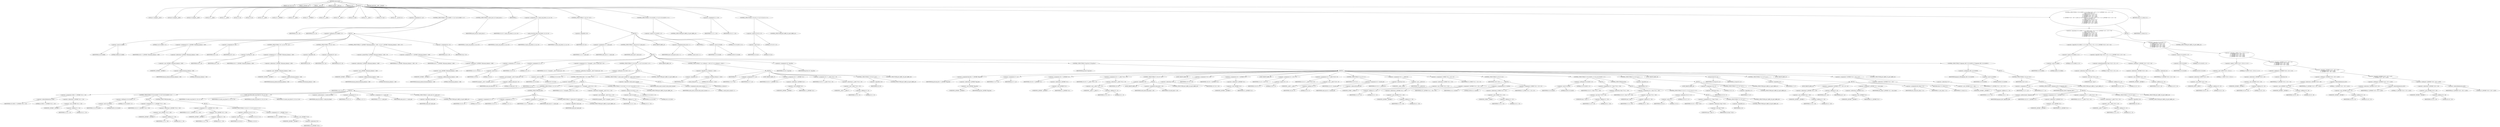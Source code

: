 digraph cache_insert {  
"1000118" [label = "(METHOD,cache_insert)" ]
"1000119" [label = "(PARAM,const char *a1)" ]
"1000120" [label = "(PARAM,_DWORD *a2)" ]
"1000121" [label = "(PARAM,__int64 a3)" ]
"1000122" [label = "(PARAM,unsigned __int64 a4)" ]
"1000123" [label = "(PARAM,int a5)" ]
"1000124" [label = "(BLOCK,,)" ]
"1000125" [label = "(LOCAL,v5: unsigned __int16)" ]
"1000126" [label = "(LOCAL,v8: unsigned __int64)" ]
"1000127" [label = "(LOCAL,v9: unsigned __int64)" ]
"1000128" [label = "(LOCAL,v10: __int64)" ]
"1000129" [label = "(LOCAL,v11: __int64)" ]
"1000130" [label = "(LOCAL,v12: int)" ]
"1000131" [label = "(LOCAL,v13: int)" ]
"1000132" [label = "(LOCAL,v14: __int64)" ]
"1000133" [label = "(LOCAL,v15: _QWORD *)" ]
"1000134" [label = "(LOCAL,v16: __int64)" ]
"1000135" [label = "(LOCAL,v17: _OWORD *)" ]
"1000136" [label = "(LOCAL,v18: __int64)" ]
"1000137" [label = "(LOCAL,v19: __int64 *)" ]
"1000138" [label = "(LOCAL,v21: bool)" ]
"1000139" [label = "(LOCAL,v22: __int64 *)" ]
"1000140" [label = "(LOCAL,v23: char *)" ]
"1000141" [label = "(LOCAL,v25: __int128 [ 4 ])" ]
"1000142" [label = "(<operator>.assignment,v5 = a5)" ]
"1000143" [label = "(IDENTIFIER,v5,v5 = a5)" ]
"1000144" [label = "(IDENTIFIER,a5,v5 = a5)" ]
"1000145" [label = "(CONTROL_STRUCTURE,if ( (a5 & 0x980) != 0 ),if ( (a5 & 0x980) != 0 ))" ]
"1000146" [label = "(<operator>.notEquals,(a5 & 0x980) != 0)" ]
"1000147" [label = "(<operator>.and,a5 & 0x980)" ]
"1000148" [label = "(IDENTIFIER,a5,a5 & 0x980)" ]
"1000149" [label = "(LITERAL,0x980,a5 & 0x980)" ]
"1000150" [label = "(LITERAL,0,(a5 & 0x980) != 0)" ]
"1000151" [label = "(BLOCK,,)" ]
"1000152" [label = "(<operator>.assignment,v8 = *(_QWORD *)(dnsmasq_daemon + 456))" ]
"1000153" [label = "(IDENTIFIER,v8,v8 = *(_QWORD *)(dnsmasq_daemon + 456))" ]
"1000154" [label = "(<operator>.indirection,*(_QWORD *)(dnsmasq_daemon + 456))" ]
"1000155" [label = "(<operator>.cast,(_QWORD *)(dnsmasq_daemon + 456))" ]
"1000156" [label = "(UNKNOWN,_QWORD *,_QWORD *)" ]
"1000157" [label = "(<operator>.addition,dnsmasq_daemon + 456)" ]
"1000158" [label = "(IDENTIFIER,dnsmasq_daemon,dnsmasq_daemon + 456)" ]
"1000159" [label = "(LITERAL,456,dnsmasq_daemon + 456)" ]
"1000160" [label = "(<operator>.assignment,v9 = a4)" ]
"1000161" [label = "(IDENTIFIER,v9,v9 = a4)" ]
"1000162" [label = "(IDENTIFIER,a4,v9 = a4)" ]
"1000163" [label = "(CONTROL_STRUCTURE,if ( v8 < a4 ),if ( v8 < a4 ))" ]
"1000164" [label = "(<operator>.lessThan,v8 < a4)" ]
"1000165" [label = "(IDENTIFIER,v8,v8 < a4)" ]
"1000166" [label = "(IDENTIFIER,a4,v8 < a4)" ]
"1000167" [label = "(<operator>.assignment,v9 = *(_QWORD *)(dnsmasq_daemon + 456))" ]
"1000168" [label = "(IDENTIFIER,v9,v9 = *(_QWORD *)(dnsmasq_daemon + 456))" ]
"1000169" [label = "(<operator>.indirection,*(_QWORD *)(dnsmasq_daemon + 456))" ]
"1000170" [label = "(<operator>.cast,(_QWORD *)(dnsmasq_daemon + 456))" ]
"1000171" [label = "(UNKNOWN,_QWORD *,_QWORD *)" ]
"1000172" [label = "(<operator>.addition,dnsmasq_daemon + 456)" ]
"1000173" [label = "(IDENTIFIER,dnsmasq_daemon,dnsmasq_daemon + 456)" ]
"1000174" [label = "(LITERAL,456,dnsmasq_daemon + 456)" ]
"1000175" [label = "(CONTROL_STRUCTURE,if ( !v8 ),if ( !v8 ))" ]
"1000176" [label = "(<operator>.logicalNot,!v8)" ]
"1000177" [label = "(IDENTIFIER,v8,!v8)" ]
"1000178" [label = "(<operator>.assignment,v9 = a4)" ]
"1000179" [label = "(IDENTIFIER,v9,v9 = a4)" ]
"1000180" [label = "(IDENTIFIER,a4,v9 = a4)" ]
"1000181" [label = "(CONTROL_STRUCTURE,if ( *(_QWORD *)(dnsmasq_daemon + 448) > v9 ),if ( *(_QWORD *)(dnsmasq_daemon + 448) > v9 ))" ]
"1000182" [label = "(<operator>.greaterThan,*(_QWORD *)(dnsmasq_daemon + 448) > v9)" ]
"1000183" [label = "(<operator>.indirection,*(_QWORD *)(dnsmasq_daemon + 448))" ]
"1000184" [label = "(<operator>.cast,(_QWORD *)(dnsmasq_daemon + 448))" ]
"1000185" [label = "(UNKNOWN,_QWORD *,_QWORD *)" ]
"1000186" [label = "(<operator>.addition,dnsmasq_daemon + 448)" ]
"1000187" [label = "(IDENTIFIER,dnsmasq_daemon,dnsmasq_daemon + 448)" ]
"1000188" [label = "(LITERAL,448,dnsmasq_daemon + 448)" ]
"1000189" [label = "(IDENTIFIER,v9,*(_QWORD *)(dnsmasq_daemon + 448) > v9)" ]
"1000190" [label = "(<operator>.assignment,v9 = *(_QWORD *)(dnsmasq_daemon + 448))" ]
"1000191" [label = "(IDENTIFIER,v9,v9 = *(_QWORD *)(dnsmasq_daemon + 448))" ]
"1000192" [label = "(<operator>.indirection,*(_QWORD *)(dnsmasq_daemon + 448))" ]
"1000193" [label = "(<operator>.cast,(_QWORD *)(dnsmasq_daemon + 448))" ]
"1000194" [label = "(UNKNOWN,_QWORD *,_QWORD *)" ]
"1000195" [label = "(<operator>.addition,dnsmasq_daemon + 448)" ]
"1000196" [label = "(IDENTIFIER,dnsmasq_daemon,dnsmasq_daemon + 448)" ]
"1000197" [label = "(LITERAL,448,dnsmasq_daemon + 448)" ]
"1000198" [label = "(<operator>.assignment,a4 = v9)" ]
"1000199" [label = "(IDENTIFIER,a4,a4 = v9)" ]
"1000200" [label = "(IDENTIFIER,v9,a4 = v9)" ]
"1000201" [label = "(CONTROL_STRUCTURE,if ( insert_error ),if ( insert_error ))" ]
"1000202" [label = "(IDENTIFIER,insert_error,if ( insert_error ))" ]
"1000203" [label = "(IDENTIFIER,L,)" ]
"1000204" [label = "(<operator>.assignment,v10 = cache_scan_free(a1, a2, a3, v5))" ]
"1000205" [label = "(IDENTIFIER,v10,v10 = cache_scan_free(a1, a2, a3, v5))" ]
"1000206" [label = "(cache_scan_free,cache_scan_free(a1, a2, a3, v5))" ]
"1000207" [label = "(IDENTIFIER,a1,cache_scan_free(a1, a2, a3, v5))" ]
"1000208" [label = "(IDENTIFIER,a2,cache_scan_free(a1, a2, a3, v5))" ]
"1000209" [label = "(IDENTIFIER,a3,cache_scan_free(a1, a2, a3, v5))" ]
"1000210" [label = "(IDENTIFIER,v5,cache_scan_free(a1, a2, a3, v5))" ]
"1000211" [label = "(CONTROL_STRUCTURE,if ( !v10 ),if ( !v10 ))" ]
"1000212" [label = "(<operator>.logicalNot,!v10)" ]
"1000213" [label = "(IDENTIFIER,v10,!v10)" ]
"1000214" [label = "(BLOCK,,)" ]
"1000215" [label = "(<operator>.assignment,v11 = cache_tail)" ]
"1000216" [label = "(IDENTIFIER,v11,v11 = cache_tail)" ]
"1000217" [label = "(IDENTIFIER,cache_tail,v11 = cache_tail)" ]
"1000218" [label = "(CONTROL_STRUCTURE,if ( cache_tail ),if ( cache_tail ))" ]
"1000219" [label = "(IDENTIFIER,cache_tail,if ( cache_tail ))" ]
"1000220" [label = "(BLOCK,,)" ]
"1000221" [label = "(<operator>.assignment,v12 = v5 & 4)" ]
"1000222" [label = "(IDENTIFIER,v12,v12 = v5 & 4)" ]
"1000223" [label = "(<operator>.and,v5 & 4)" ]
"1000224" [label = "(IDENTIFIER,v5,v5 & 4)" ]
"1000225" [label = "(LITERAL,4,v5 & 4)" ]
"1000226" [label = "(<operator>.assignment,v13 = 0)" ]
"1000227" [label = "(IDENTIFIER,v13,v13 = 0)" ]
"1000228" [label = "(LITERAL,0,v13 = 0)" ]
"1000229" [label = "(<operator>.assignment,v14 = *(unsigned __int16 *)(cache_tail + 52))" ]
"1000230" [label = "(IDENTIFIER,v14,v14 = *(unsigned __int16 *)(cache_tail + 52))" ]
"1000231" [label = "(<operator>.indirection,*(unsigned __int16 *)(cache_tail + 52))" ]
"1000232" [label = "(<operator>.cast,(unsigned __int16 *)(cache_tail + 52))" ]
"1000233" [label = "(UNKNOWN,unsigned __int16 *,unsigned __int16 *)" ]
"1000234" [label = "(<operator>.addition,cache_tail + 52)" ]
"1000235" [label = "(IDENTIFIER,cache_tail,cache_tail + 52)" ]
"1000236" [label = "(LITERAL,52,cache_tail + 52)" ]
"1000237" [label = "(CONTROL_STRUCTURE,if ( (v14 & 0xC) != 0 ),if ( (v14 & 0xC) != 0 ))" ]
"1000238" [label = "(<operator>.notEquals,(v14 & 0xC) != 0)" ]
"1000239" [label = "(<operator>.and,v14 & 0xC)" ]
"1000240" [label = "(IDENTIFIER,v14,v14 & 0xC)" ]
"1000241" [label = "(LITERAL,0xC,v14 & 0xC)" ]
"1000242" [label = "(LITERAL,0,(v14 & 0xC) != 0)" ]
"1000243" [label = "(BLOCK,,)" ]
"1000244" [label = "(CONTROL_STRUCTURE,while ( !v13 ),while ( !v13 ))" ]
"1000245" [label = "(<operator>.logicalNot,!v13)" ]
"1000246" [label = "(IDENTIFIER,v13,!v13)" ]
"1000247" [label = "(BLOCK,,)" ]
"1000248" [label = "(CONTROL_STRUCTURE,if ( v12 ),if ( v12 ))" ]
"1000249" [label = "(IDENTIFIER,v12,if ( v12 ))" ]
"1000250" [label = "(BLOCK,,)" ]
"1000251" [label = "(<operator>.assignment,v25[0] = *(_OWORD *)(v11 + 24))" ]
"1000252" [label = "(<operator>.indirectIndexAccess,v25[0])" ]
"1000253" [label = "(IDENTIFIER,v25,v25[0] = *(_OWORD *)(v11 + 24))" ]
"1000254" [label = "(LITERAL,0,v25[0] = *(_OWORD *)(v11 + 24))" ]
"1000255" [label = "(<operator>.indirection,*(_OWORD *)(v11 + 24))" ]
"1000256" [label = "(<operator>.cast,(_OWORD *)(v11 + 24))" ]
"1000257" [label = "(UNKNOWN,_OWORD *,_OWORD *)" ]
"1000258" [label = "(<operator>.addition,v11 + 24)" ]
"1000259" [label = "(IDENTIFIER,v11,v11 + 24)" ]
"1000260" [label = "(LITERAL,24,v11 + 24)" ]
"1000261" [label = "(CONTROL_STRUCTURE,if ( (v14 & 0x200) != 0 ),if ( (v14 & 0x200) != 0 ))" ]
"1000262" [label = "(<operator>.notEquals,(v14 & 0x200) != 0)" ]
"1000263" [label = "(<operator>.and,v14 & 0x200)" ]
"1000264" [label = "(IDENTIFIER,v14,v14 & 0x200)" ]
"1000265" [label = "(LITERAL,0x200,v14 & 0x200)" ]
"1000266" [label = "(LITERAL,0,(v14 & 0x200) != 0)" ]
"1000267" [label = "(BLOCK,,)" ]
"1000268" [label = "(<operator>.assignment,v15 = *(_QWORD **)(v11 + 56))" ]
"1000269" [label = "(IDENTIFIER,v15,v15 = *(_QWORD **)(v11 + 56))" ]
"1000270" [label = "(<operator>.indirection,*(_QWORD **)(v11 + 56))" ]
"1000271" [label = "(<operator>.cast,(_QWORD **)(v11 + 56))" ]
"1000272" [label = "(UNKNOWN,_QWORD **,_QWORD **)" ]
"1000273" [label = "(<operator>.addition,v11 + 56)" ]
"1000274" [label = "(IDENTIFIER,v11,v11 + 56)" ]
"1000275" [label = "(LITERAL,56,v11 + 56)" ]
"1000276" [label = "(CONTROL_STRUCTURE,else,else)" ]
"1000277" [label = "(BLOCK,,)" ]
"1000278" [label = "(<operator>.assignment,v15 = (_QWORD *)(v11 + 56))" ]
"1000279" [label = "(IDENTIFIER,v15,v15 = (_QWORD *)(v11 + 56))" ]
"1000280" [label = "(<operator>.cast,(_QWORD *)(v11 + 56))" ]
"1000281" [label = "(UNKNOWN,_QWORD *,_QWORD *)" ]
"1000282" [label = "(<operator>.addition,v11 + 56)" ]
"1000283" [label = "(IDENTIFIER,v11,v11 + 56)" ]
"1000284" [label = "(LITERAL,56,v11 + 56)" ]
"1000285" [label = "(CONTROL_STRUCTURE,if ( (v14 & 2) != 0 ),if ( (v14 & 2) != 0 ))" ]
"1000286" [label = "(<operator>.notEquals,(v14 & 2) != 0)" ]
"1000287" [label = "(<operator>.and,v14 & 2)" ]
"1000288" [label = "(IDENTIFIER,v14,v14 & 2)" ]
"1000289" [label = "(LITERAL,2,v14 & 2)" ]
"1000290" [label = "(LITERAL,0,(v14 & 2) != 0)" ]
"1000291" [label = "(<operator>.assignment,v15 = (_QWORD *)*v15)" ]
"1000292" [label = "(IDENTIFIER,v15,v15 = (_QWORD *)*v15)" ]
"1000293" [label = "(<operator>.cast,(_QWORD *)*v15)" ]
"1000294" [label = "(UNKNOWN,_QWORD *,_QWORD *)" ]
"1000295" [label = "(<operator>.indirection,*v15)" ]
"1000296" [label = "(IDENTIFIER,v15,(_QWORD *)*v15)" ]
"1000297" [label = "(cache_scan_free,cache_scan_free(v15, v25, a3, v14))" ]
"1000298" [label = "(IDENTIFIER,v15,cache_scan_free(v15, v25, a3, v14))" ]
"1000299" [label = "(IDENTIFIER,v25,cache_scan_free(v15, v25, a3, v14))" ]
"1000300" [label = "(IDENTIFIER,a3,cache_scan_free(v15, v25, a3, v14))" ]
"1000301" [label = "(IDENTIFIER,v14,cache_scan_free(v15, v25, a3, v14))" ]
"1000302" [label = "(<operator>.preIncrement,++cache_live_freed)" ]
"1000303" [label = "(IDENTIFIER,cache_live_freed,++cache_live_freed)" ]
"1000304" [label = "(<operator>.assignment,v13 = 1)" ]
"1000305" [label = "(IDENTIFIER,v13,v13 = 1)" ]
"1000306" [label = "(LITERAL,1,v13 = 1)" ]
"1000307" [label = "(<operator>.assignment,v11 = cache_tail)" ]
"1000308" [label = "(IDENTIFIER,v11,v11 = cache_tail)" ]
"1000309" [label = "(IDENTIFIER,cache_tail,v11 = cache_tail)" ]
"1000310" [label = "(CONTROL_STRUCTURE,if ( !cache_tail ),if ( !cache_tail ))" ]
"1000311" [label = "(<operator>.logicalNot,!cache_tail)" ]
"1000312" [label = "(IDENTIFIER,cache_tail,!cache_tail)" ]
"1000313" [label = "(CONTROL_STRUCTURE,goto LABEL_43;,goto LABEL_43;)" ]
"1000314" [label = "(CONTROL_STRUCTURE,else,else)" ]
"1000315" [label = "(BLOCK,,)" ]
"1000316" [label = "(<operator>.assignment,v13 = 0)" ]
"1000317" [label = "(IDENTIFIER,v13,v13 = 0)" ]
"1000318" [label = "(LITERAL,0,v13 = 0)" ]
"1000319" [label = "(<operator>.assignment,v12 = 1)" ]
"1000320" [label = "(IDENTIFIER,v12,v12 = 1)" ]
"1000321" [label = "(LITERAL,1,v12 = 1)" ]
"1000322" [label = "(<operator>.assignment,v11 = cache_tail)" ]
"1000323" [label = "(IDENTIFIER,v11,v11 = cache_tail)" ]
"1000324" [label = "(IDENTIFIER,cache_tail,v11 = cache_tail)" ]
"1000325" [label = "(CONTROL_STRUCTURE,if ( !cache_tail ),if ( !cache_tail ))" ]
"1000326" [label = "(<operator>.logicalNot,!cache_tail)" ]
"1000327" [label = "(IDENTIFIER,cache_tail,!cache_tail)" ]
"1000328" [label = "(CONTROL_STRUCTURE,goto LABEL_43;,goto LABEL_43;)" ]
"1000329" [label = "(<operator>.assignment,v14 = *(unsigned __int16 *)(v11 + 52))" ]
"1000330" [label = "(IDENTIFIER,v14,v14 = *(unsigned __int16 *)(v11 + 52))" ]
"1000331" [label = "(<operator>.indirection,*(unsigned __int16 *)(v11 + 52))" ]
"1000332" [label = "(<operator>.cast,(unsigned __int16 *)(v11 + 52))" ]
"1000333" [label = "(UNKNOWN,unsigned __int16 *,unsigned __int16 *)" ]
"1000334" [label = "(<operator>.addition,v11 + 52)" ]
"1000335" [label = "(IDENTIFIER,v11,v11 + 52)" ]
"1000336" [label = "(LITERAL,52,v11 + 52)" ]
"1000337" [label = "(CONTROL_STRUCTURE,if ( (v14 & 0xC) == 0 ),if ( (v14 & 0xC) == 0 ))" ]
"1000338" [label = "(<operator>.equals,(v14 & 0xC) == 0)" ]
"1000339" [label = "(<operator>.and,v14 & 0xC)" ]
"1000340" [label = "(IDENTIFIER,v14,v14 & 0xC)" ]
"1000341" [label = "(LITERAL,0xC,v14 & 0xC)" ]
"1000342" [label = "(LITERAL,0,(v14 & 0xC) == 0)" ]
"1000343" [label = "(CONTROL_STRUCTURE,goto LABEL_36;,goto LABEL_36;)" ]
"1000344" [label = "(CONTROL_STRUCTURE,if ( !cache_insert_warned ),if ( !cache_insert_warned ))" ]
"1000345" [label = "(<operator>.logicalNot,!cache_insert_warned)" ]
"1000346" [label = "(IDENTIFIER,cache_insert_warned,!cache_insert_warned)" ]
"1000347" [label = "(BLOCK,,)" ]
"1000348" [label = "(<operator>.assignment,cache_insert_warned = 1)" ]
"1000349" [label = "(IDENTIFIER,cache_insert_warned,cache_insert_warned = 1)" ]
"1000350" [label = "(LITERAL,1,cache_insert_warned = 1)" ]
"1000351" [label = "(CONTROL_STRUCTURE,goto LABEL_43;,goto LABEL_43;)" ]
"1000352" [label = "(JUMP_TARGET,LABEL_36)" ]
"1000353" [label = "(CONTROL_STRUCTURE,if ( !a1 || strlen(a1) < 0x32 ),if ( !a1 || strlen(a1) < 0x32 ))" ]
"1000354" [label = "(<operator>.logicalOr,!a1 || strlen(a1) < 0x32)" ]
"1000355" [label = "(<operator>.logicalNot,!a1)" ]
"1000356" [label = "(IDENTIFIER,a1,!a1)" ]
"1000357" [label = "(<operator>.lessThan,strlen(a1) < 0x32)" ]
"1000358" [label = "(strlen,strlen(a1))" ]
"1000359" [label = "(IDENTIFIER,a1,strlen(a1))" ]
"1000360" [label = "(LITERAL,0x32,strlen(a1) < 0x32)" ]
"1000361" [label = "(BLOCK,,)" ]
"1000362" [label = "(IDENTIFIER,L,)" ]
"1000363" [label = "(<operator>.assignment,v17 = a2)" ]
"1000364" [label = "(IDENTIFIER,v17,v17 = a2)" ]
"1000365" [label = "(IDENTIFIER,a2,v17 = a2)" ]
"1000366" [label = "(JUMP_TARGET,LABEL_47)" ]
"1000367" [label = "(<operator>.assignment,v18 = *(_QWORD *)v11)" ]
"1000368" [label = "(IDENTIFIER,v18,v18 = *(_QWORD *)v11)" ]
"1000369" [label = "(<operator>.indirection,*(_QWORD *)v11)" ]
"1000370" [label = "(<operator>.cast,(_QWORD *)v11)" ]
"1000371" [label = "(UNKNOWN,_QWORD *,_QWORD *)" ]
"1000372" [label = "(IDENTIFIER,v11,(_QWORD *)v11)" ]
"1000373" [label = "(<operator>.assignment,v19 = *(__int64 **)(v11 + 8))" ]
"1000374" [label = "(IDENTIFIER,v19,v19 = *(__int64 **)(v11 + 8))" ]
"1000375" [label = "(<operator>.indirection,*(__int64 **)(v11 + 8))" ]
"1000376" [label = "(<operator>.cast,(__int64 **)(v11 + 8))" ]
"1000377" [label = "(UNKNOWN,__int64 **,__int64 **)" ]
"1000378" [label = "(<operator>.addition,v11 + 8)" ]
"1000379" [label = "(IDENTIFIER,v11,v11 + 8)" ]
"1000380" [label = "(LITERAL,8,v11 + 8)" ]
"1000381" [label = "(CONTROL_STRUCTURE,if ( !v19 ),if ( !v19 ))" ]
"1000382" [label = "(<operator>.logicalNot,!v19)" ]
"1000383" [label = "(IDENTIFIER,v19,!v19)" ]
"1000384" [label = "(CONTROL_STRUCTURE,goto LABEL_40;,goto LABEL_40;)" ]
"1000385" [label = "(CONTROL_STRUCTURE,goto LABEL_48;,goto LABEL_48;)" ]
"1000386" [label = "(<operator>.assignment,v16 = big_free)" ]
"1000387" [label = "(IDENTIFIER,v16,v16 = big_free)" ]
"1000388" [label = "(IDENTIFIER,big_free,v16 = big_free)" ]
"1000389" [label = "(CONTROL_STRUCTURE,if ( big_free ),if ( big_free ))" ]
"1000390" [label = "(IDENTIFIER,big_free,if ( big_free ))" ]
"1000391" [label = "(BLOCK,,)" ]
"1000392" [label = "(<operator>.assignment,big_free = *(_QWORD *)big_free)" ]
"1000393" [label = "(IDENTIFIER,big_free,big_free = *(_QWORD *)big_free)" ]
"1000394" [label = "(<operator>.indirection,*(_QWORD *)big_free)" ]
"1000395" [label = "(<operator>.cast,(_QWORD *)big_free)" ]
"1000396" [label = "(UNKNOWN,_QWORD *,_QWORD *)" ]
"1000397" [label = "(IDENTIFIER,big_free,(_QWORD *)big_free)" ]
"1000398" [label = "(<operator>.assignment,v17 = a2)" ]
"1000399" [label = "(IDENTIFIER,v17,v17 = a2)" ]
"1000400" [label = "(IDENTIFIER,a2,v17 = a2)" ]
"1000401" [label = "(<operator>.assignment,v18 = *(_QWORD *)v11)" ]
"1000402" [label = "(IDENTIFIER,v18,v18 = *(_QWORD *)v11)" ]
"1000403" [label = "(<operator>.indirection,*(_QWORD *)v11)" ]
"1000404" [label = "(<operator>.cast,(_QWORD *)v11)" ]
"1000405" [label = "(UNKNOWN,_QWORD *,_QWORD *)" ]
"1000406" [label = "(IDENTIFIER,v11,(_QWORD *)v11)" ]
"1000407" [label = "(<operator>.assignment,v19 = *(__int64 **)(v11 + 8))" ]
"1000408" [label = "(IDENTIFIER,v19,v19 = *(__int64 **)(v11 + 8))" ]
"1000409" [label = "(<operator>.indirection,*(__int64 **)(v11 + 8))" ]
"1000410" [label = "(<operator>.cast,(__int64 **)(v11 + 8))" ]
"1000411" [label = "(UNKNOWN,__int64 **,__int64 **)" ]
"1000412" [label = "(<operator>.addition,v11 + 8)" ]
"1000413" [label = "(IDENTIFIER,v11,v11 + 8)" ]
"1000414" [label = "(LITERAL,8,v11 + 8)" ]
"1000415" [label = "(CONTROL_STRUCTURE,if ( !v19 ),if ( !v19 ))" ]
"1000416" [label = "(<operator>.logicalNot,!v19)" ]
"1000417" [label = "(IDENTIFIER,v19,!v19)" ]
"1000418" [label = "(BLOCK,,)" ]
"1000419" [label = "(JUMP_TARGET,LABEL_40)" ]
"1000420" [label = "(<operator>.assignment,cache_head = v18)" ]
"1000421" [label = "(IDENTIFIER,cache_head,cache_head = v18)" ]
"1000422" [label = "(IDENTIFIER,v18,cache_head = v18)" ]
"1000423" [label = "(CONTROL_STRUCTURE,goto LABEL_49;,goto LABEL_49;)" ]
"1000424" [label = "(JUMP_TARGET,LABEL_48)" ]
"1000425" [label = "(<operator>.assignment,*v19 = v18)" ]
"1000426" [label = "(<operator>.indirection,*v19)" ]
"1000427" [label = "(IDENTIFIER,v19,*v19 = v18)" ]
"1000428" [label = "(IDENTIFIER,v18,*v19 = v18)" ]
"1000429" [label = "(<operator>.assignment,v18 = *(_QWORD *)v11)" ]
"1000430" [label = "(IDENTIFIER,v18,v18 = *(_QWORD *)v11)" ]
"1000431" [label = "(<operator>.indirection,*(_QWORD *)v11)" ]
"1000432" [label = "(<operator>.cast,(_QWORD *)v11)" ]
"1000433" [label = "(UNKNOWN,_QWORD *,_QWORD *)" ]
"1000434" [label = "(IDENTIFIER,v11,(_QWORD *)v11)" ]
"1000435" [label = "(JUMP_TARGET,LABEL_49)" ]
"1000436" [label = "(<operator>.assignment,v21 = v18 == 0)" ]
"1000437" [label = "(IDENTIFIER,v21,v21 = v18 == 0)" ]
"1000438" [label = "(<operator>.equals,v18 == 0)" ]
"1000439" [label = "(IDENTIFIER,v18,v18 == 0)" ]
"1000440" [label = "(LITERAL,0,v18 == 0)" ]
"1000441" [label = "(<operator>.assignment,v22 = (__int64 *)(v18 + 8))" ]
"1000442" [label = "(IDENTIFIER,v22,v22 = (__int64 *)(v18 + 8))" ]
"1000443" [label = "(<operator>.cast,(__int64 *)(v18 + 8))" ]
"1000444" [label = "(UNKNOWN,__int64 *,__int64 *)" ]
"1000445" [label = "(<operator>.addition,v18 + 8)" ]
"1000446" [label = "(IDENTIFIER,v18,v18 + 8)" ]
"1000447" [label = "(LITERAL,8,v18 + 8)" ]
"1000448" [label = "(CONTROL_STRUCTURE,if ( v21 ),if ( v21 ))" ]
"1000449" [label = "(IDENTIFIER,v21,if ( v21 ))" ]
"1000450" [label = "(<operator>.assignment,v22 = &cache_tail)" ]
"1000451" [label = "(IDENTIFIER,v22,v22 = &cache_tail)" ]
"1000452" [label = "(<operator>.addressOf,&cache_tail)" ]
"1000453" [label = "(IDENTIFIER,cache_tail,v22 = &cache_tail)" ]
"1000454" [label = "(<operator>.assignment,*v22 = (__int64)v19)" ]
"1000455" [label = "(<operator>.indirection,*v22)" ]
"1000456" [label = "(IDENTIFIER,v22,*v22 = (__int64)v19)" ]
"1000457" [label = "(<operator>.cast,(__int64)v19)" ]
"1000458" [label = "(UNKNOWN,__int64,__int64)" ]
"1000459" [label = "(IDENTIFIER,v19,(__int64)v19)" ]
"1000460" [label = "(<operator>.assignment,*(_WORD *)(v11 + 52) = v5)" ]
"1000461" [label = "(<operator>.indirection,*(_WORD *)(v11 + 52))" ]
"1000462" [label = "(<operator>.cast,(_WORD *)(v11 + 52))" ]
"1000463" [label = "(UNKNOWN,_WORD *,_WORD *)" ]
"1000464" [label = "(<operator>.addition,v11 + 52)" ]
"1000465" [label = "(IDENTIFIER,v11,v11 + 52)" ]
"1000466" [label = "(LITERAL,52,v11 + 52)" ]
"1000467" [label = "(IDENTIFIER,v5,*(_WORD *)(v11 + 52) = v5)" ]
"1000468" [label = "(CONTROL_STRUCTURE,if ( v16 ),if ( v16 ))" ]
"1000469" [label = "(IDENTIFIER,v16,if ( v16 ))" ]
"1000470" [label = "(BLOCK,,)" ]
"1000471" [label = "(<operator>.assignment,*(_QWORD *)(v11 + 56) = v16)" ]
"1000472" [label = "(<operator>.indirection,*(_QWORD *)(v11 + 56))" ]
"1000473" [label = "(<operator>.cast,(_QWORD *)(v11 + 56))" ]
"1000474" [label = "(UNKNOWN,_QWORD *,_QWORD *)" ]
"1000475" [label = "(<operator>.addition,v11 + 56)" ]
"1000476" [label = "(IDENTIFIER,v11,v11 + 56)" ]
"1000477" [label = "(LITERAL,56,v11 + 56)" ]
"1000478" [label = "(IDENTIFIER,v16,*(_QWORD *)(v11 + 56) = v16)" ]
"1000479" [label = "(<operators>.assignmentOr,v5 |= 0x200u)" ]
"1000480" [label = "(IDENTIFIER,v5,v5 |= 0x200u)" ]
"1000481" [label = "(LITERAL,0x200u,v5 |= 0x200u)" ]
"1000482" [label = "(<operator>.assignment,*(_WORD *)(v11 + 52) = v5)" ]
"1000483" [label = "(<operator>.indirection,*(_WORD *)(v11 + 52))" ]
"1000484" [label = "(<operator>.cast,(_WORD *)(v11 + 52))" ]
"1000485" [label = "(UNKNOWN,_WORD *,_WORD *)" ]
"1000486" [label = "(<operator>.addition,v11 + 52)" ]
"1000487" [label = "(IDENTIFIER,v11,v11 + 52)" ]
"1000488" [label = "(LITERAL,52,v11 + 52)" ]
"1000489" [label = "(IDENTIFIER,v5,*(_WORD *)(v11 + 52) = v5)" ]
"1000490" [label = "(CONTROL_STRUCTURE,if ( (v5 & 0x200) != 0 ),if ( (v5 & 0x200) != 0 ))" ]
"1000491" [label = "(<operator>.notEquals,(v5 & 0x200) != 0)" ]
"1000492" [label = "(<operator>.and,v5 & 0x200)" ]
"1000493" [label = "(IDENTIFIER,v5,v5 & 0x200)" ]
"1000494" [label = "(LITERAL,0x200,v5 & 0x200)" ]
"1000495" [label = "(LITERAL,0,(v5 & 0x200) != 0)" ]
"1000496" [label = "(BLOCK,,)" ]
"1000497" [label = "(<operator>.assignment,v23 = *(char **)(v11 + 56))" ]
"1000498" [label = "(IDENTIFIER,v23,v23 = *(char **)(v11 + 56))" ]
"1000499" [label = "(<operator>.indirection,*(char **)(v11 + 56))" ]
"1000500" [label = "(<operator>.cast,(char **)(v11 + 56))" ]
"1000501" [label = "(UNKNOWN,char **,char **)" ]
"1000502" [label = "(<operator>.addition,v11 + 56)" ]
"1000503" [label = "(IDENTIFIER,v11,v11 + 56)" ]
"1000504" [label = "(LITERAL,56,v11 + 56)" ]
"1000505" [label = "(CONTROL_STRUCTURE,else,else)" ]
"1000506" [label = "(BLOCK,,)" ]
"1000507" [label = "(<operator>.assignment,v23 = (char *)(v11 + 56))" ]
"1000508" [label = "(IDENTIFIER,v23,v23 = (char *)(v11 + 56))" ]
"1000509" [label = "(<operator>.cast,(char *)(v11 + 56))" ]
"1000510" [label = "(UNKNOWN,char *,char *)" ]
"1000511" [label = "(<operator>.addition,v11 + 56)" ]
"1000512" [label = "(IDENTIFIER,v11,v11 + 56)" ]
"1000513" [label = "(LITERAL,56,v11 + 56)" ]
"1000514" [label = "(CONTROL_STRUCTURE,if ( (v5 & 2) != 0 ),if ( (v5 & 2) != 0 ))" ]
"1000515" [label = "(<operator>.notEquals,(v5 & 2) != 0)" ]
"1000516" [label = "(<operator>.and,v5 & 2)" ]
"1000517" [label = "(IDENTIFIER,v5,v5 & 2)" ]
"1000518" [label = "(LITERAL,2,v5 & 2)" ]
"1000519" [label = "(LITERAL,0,(v5 & 2) != 0)" ]
"1000520" [label = "(BLOCK,,)" ]
"1000521" [label = "(<operator>.assignment,v23 = *(char **)v23)" ]
"1000522" [label = "(IDENTIFIER,v23,v23 = *(char **)v23)" ]
"1000523" [label = "(<operator>.indirection,*(char **)v23)" ]
"1000524" [label = "(<operator>.cast,(char **)v23)" ]
"1000525" [label = "(UNKNOWN,char **,char **)" ]
"1000526" [label = "(IDENTIFIER,v23,(char **)v23)" ]
"1000527" [label = "(CONTROL_STRUCTURE,if ( !a1 ),if ( !a1 ))" ]
"1000528" [label = "(<operator>.logicalNot,!a1)" ]
"1000529" [label = "(IDENTIFIER,a1,!a1)" ]
"1000530" [label = "(CONTROL_STRUCTURE,goto LABEL_56;,goto LABEL_56;)" ]
"1000531" [label = "(CONTROL_STRUCTURE,goto LABEL_60;,goto LABEL_60;)" ]
"1000532" [label = "(CONTROL_STRUCTURE,if ( !a1 ),if ( !a1 ))" ]
"1000533" [label = "(<operator>.logicalNot,!a1)" ]
"1000534" [label = "(IDENTIFIER,a1,!a1)" ]
"1000535" [label = "(BLOCK,,)" ]
"1000536" [label = "(JUMP_TARGET,LABEL_56)" ]
"1000537" [label = "(<operator>.assignment,*v23 = 0)" ]
"1000538" [label = "(<operator>.indirection,*v23)" ]
"1000539" [label = "(IDENTIFIER,v23,*v23 = 0)" ]
"1000540" [label = "(LITERAL,0,*v23 = 0)" ]
"1000541" [label = "(CONTROL_STRUCTURE,if ( !v17 ),if ( !v17 ))" ]
"1000542" [label = "(<operator>.logicalNot,!v17)" ]
"1000543" [label = "(IDENTIFIER,v17,!v17)" ]
"1000544" [label = "(CONTROL_STRUCTURE,goto LABEL_62;,goto LABEL_62;)" ]
"1000545" [label = "(CONTROL_STRUCTURE,goto LABEL_61;,goto LABEL_61;)" ]
"1000546" [label = "(JUMP_TARGET,LABEL_60)" ]
"1000547" [label = "(strcpy,strcpy(v23, a1))" ]
"1000548" [label = "(IDENTIFIER,v23,strcpy(v23, a1))" ]
"1000549" [label = "(IDENTIFIER,a1,strcpy(v23, a1))" ]
"1000550" [label = "(CONTROL_STRUCTURE,if ( !v17 ),if ( !v17 ))" ]
"1000551" [label = "(<operator>.logicalNot,!v17)" ]
"1000552" [label = "(IDENTIFIER,v17,!v17)" ]
"1000553" [label = "(BLOCK,,)" ]
"1000554" [label = "(JUMP_TARGET,LABEL_62)" ]
"1000555" [label = "(<operator>.assignment,*(_QWORD *)(v11 + 40) = a3 + a4)" ]
"1000556" [label = "(<operator>.indirection,*(_QWORD *)(v11 + 40))" ]
"1000557" [label = "(<operator>.cast,(_QWORD *)(v11 + 40))" ]
"1000558" [label = "(UNKNOWN,_QWORD *,_QWORD *)" ]
"1000559" [label = "(<operator>.addition,v11 + 40)" ]
"1000560" [label = "(IDENTIFIER,v11,v11 + 40)" ]
"1000561" [label = "(LITERAL,40,v11 + 40)" ]
"1000562" [label = "(<operator>.addition,a3 + a4)" ]
"1000563" [label = "(IDENTIFIER,a3,a3 + a4)" ]
"1000564" [label = "(IDENTIFIER,a4,a3 + a4)" ]
"1000565" [label = "(<operator>.assignment,*(_QWORD *)v11 = new_chain)" ]
"1000566" [label = "(<operator>.indirection,*(_QWORD *)v11)" ]
"1000567" [label = "(<operator>.cast,(_QWORD *)v11)" ]
"1000568" [label = "(UNKNOWN,_QWORD *,_QWORD *)" ]
"1000569" [label = "(IDENTIFIER,v11,(_QWORD *)v11)" ]
"1000570" [label = "(IDENTIFIER,new_chain,*(_QWORD *)v11 = new_chain)" ]
"1000571" [label = "(<operator>.assignment,new_chain = v11)" ]
"1000572" [label = "(IDENTIFIER,new_chain,new_chain = v11)" ]
"1000573" [label = "(IDENTIFIER,v11,new_chain = v11)" ]
"1000574" [label = "(RETURN,return v11;,return v11;)" ]
"1000575" [label = "(IDENTIFIER,v11,return v11;)" ]
"1000576" [label = "(JUMP_TARGET,LABEL_61)" ]
"1000577" [label = "(<operator>.assignment,*(_OWORD *)(v11 + 24) = *v17)" ]
"1000578" [label = "(<operator>.indirection,*(_OWORD *)(v11 + 24))" ]
"1000579" [label = "(<operator>.cast,(_OWORD *)(v11 + 24))" ]
"1000580" [label = "(UNKNOWN,_OWORD *,_OWORD *)" ]
"1000581" [label = "(<operator>.addition,v11 + 24)" ]
"1000582" [label = "(IDENTIFIER,v11,v11 + 24)" ]
"1000583" [label = "(LITERAL,24,v11 + 24)" ]
"1000584" [label = "(<operator>.indirection,*v17)" ]
"1000585" [label = "(IDENTIFIER,v17,*(_OWORD *)(v11 + 24) = *v17)" ]
"1000586" [label = "(CONTROL_STRUCTURE,goto LABEL_62;,goto LABEL_62;)" ]
"1000587" [label = "(CONTROL_STRUCTURE,if ( bignames_left | v5 & 0x5000 ),if ( bignames_left | v5 & 0x5000 ))" ]
"1000588" [label = "(<operator>.or,bignames_left | v5 & 0x5000)" ]
"1000589" [label = "(IDENTIFIER,bignames_left,bignames_left | v5 & 0x5000)" ]
"1000590" [label = "(<operator>.and,v5 & 0x5000)" ]
"1000591" [label = "(IDENTIFIER,v5,v5 & 0x5000)" ]
"1000592" [label = "(LITERAL,0x5000,v5 & 0x5000)" ]
"1000593" [label = "(BLOCK,,)" ]
"1000594" [label = "(CONTROL_STRUCTURE,if ( v16 ),if ( v16 ))" ]
"1000595" [label = "(IDENTIFIER,v16,if ( v16 ))" ]
"1000596" [label = "(BLOCK,,)" ]
"1000597" [label = "(<operator>.assignment,v17 = a2)" ]
"1000598" [label = "(IDENTIFIER,v17,v17 = a2)" ]
"1000599" [label = "(IDENTIFIER,a2,v17 = a2)" ]
"1000600" [label = "(CONTROL_STRUCTURE,if ( bignames_left ),if ( bignames_left ))" ]
"1000601" [label = "(IDENTIFIER,bignames_left,if ( bignames_left ))" ]
"1000602" [label = "(BLOCK,,)" ]
"1000603" [label = "(<operator>.preDecrement,--bignames_left)" ]
"1000604" [label = "(IDENTIFIER,bignames_left,--bignames_left)" ]
"1000605" [label = "(<operator>.assignment,v18 = *(_QWORD *)v11)" ]
"1000606" [label = "(IDENTIFIER,v18,v18 = *(_QWORD *)v11)" ]
"1000607" [label = "(<operator>.indirection,*(_QWORD *)v11)" ]
"1000608" [label = "(<operator>.cast,(_QWORD *)v11)" ]
"1000609" [label = "(UNKNOWN,_QWORD *,_QWORD *)" ]
"1000610" [label = "(IDENTIFIER,v11,(_QWORD *)v11)" ]
"1000611" [label = "(<operator>.assignment,v19 = *(__int64 **)(v11 + 8))" ]
"1000612" [label = "(IDENTIFIER,v19,v19 = *(__int64 **)(v11 + 8))" ]
"1000613" [label = "(<operator>.indirection,*(__int64 **)(v11 + 8))" ]
"1000614" [label = "(<operator>.cast,(__int64 **)(v11 + 8))" ]
"1000615" [label = "(UNKNOWN,__int64 **,__int64 **)" ]
"1000616" [label = "(<operator>.addition,v11 + 8)" ]
"1000617" [label = "(IDENTIFIER,v11,v11 + 8)" ]
"1000618" [label = "(LITERAL,8,v11 + 8)" ]
"1000619" [label = "(CONTROL_STRUCTURE,if ( !v19 ),if ( !v19 ))" ]
"1000620" [label = "(<operator>.logicalNot,!v19)" ]
"1000621" [label = "(IDENTIFIER,v19,!v19)" ]
"1000622" [label = "(CONTROL_STRUCTURE,goto LABEL_40;,goto LABEL_40;)" ]
"1000623" [label = "(CONTROL_STRUCTURE,goto LABEL_48;,goto LABEL_48;)" ]
"1000624" [label = "(CONTROL_STRUCTURE,goto LABEL_47;,goto LABEL_47;)" ]
"1000625" [label = "(JUMP_TARGET,LABEL_43)" ]
"1000626" [label = "(<operator>.assignment,insert_error = 1)" ]
"1000627" [label = "(IDENTIFIER,insert_error,insert_error = 1)" ]
"1000628" [label = "(LITERAL,1,insert_error = 1)" ]
"1000629" [label = "(IDENTIFIER,L,)" ]
"1000630" [label = "(CONTROL_STRUCTURE,if ( (v5 & 0x180) == 0 ),if ( (v5 & 0x180) == 0 ))" ]
"1000631" [label = "(<operator>.equals,(v5 & 0x180) == 0)" ]
"1000632" [label = "(<operator>.and,v5 & 0x180)" ]
"1000633" [label = "(IDENTIFIER,v5,v5 & 0x180)" ]
"1000634" [label = "(LITERAL,0x180,v5 & 0x180)" ]
"1000635" [label = "(LITERAL,0,(v5 & 0x180) == 0)" ]
"1000636" [label = "(CONTROL_STRUCTURE,goto LABEL_43;,goto LABEL_43;)" ]
"1000637" [label = "(<operator>.assignment,v11 = v10)" ]
"1000638" [label = "(IDENTIFIER,v11,v11 = v10)" ]
"1000639" [label = "(IDENTIFIER,v10,v11 = v10)" ]
"1000640" [label = "(CONTROL_STRUCTURE,if ( (v5 & 8) == 0 ),if ( (v5 & 8) == 0 ))" ]
"1000641" [label = "(<operator>.equals,(v5 & 8) == 0)" ]
"1000642" [label = "(<operator>.and,v5 & 8)" ]
"1000643" [label = "(IDENTIFIER,v5,v5 & 8)" ]
"1000644" [label = "(LITERAL,8,v5 & 8)" ]
"1000645" [label = "(LITERAL,0,(v5 & 8) == 0)" ]
"1000646" [label = "(CONTROL_STRUCTURE,goto LABEL_43;,goto LABEL_43;)" ]
"1000647" [label = "(CONTROL_STRUCTURE,if ( ((v5 & 0x80u) == 0 || *(char *)(v10 + 52) >= 0 || *(_DWORD *)(v10 + 24) != *a2)\n    && ((v5 & 0x100) == 0\n     || (*(_BYTE *)(v10 + 53) & 1) == 0\n     || *(_DWORD *)(v10 + 24) != *a2\n     || *(_DWORD *)(v10 + 28) != a2[1]\n     || *(_DWORD *)(v10 + 32) != a2[2]\n     || *(_DWORD *)(v10 + 36) != a2[3]) ),if ( ((v5 & 0x80u) == 0 || *(char *)(v10 + 52) >= 0 || *(_DWORD *)(v10 + 24) != *a2)\n    && ((v5 & 0x100) == 0\n     || (*(_BYTE *)(v10 + 53) & 1) == 0\n     || *(_DWORD *)(v10 + 24) != *a2\n     || *(_DWORD *)(v10 + 28) != a2[1]\n     || *(_DWORD *)(v10 + 32) != a2[2]\n     || *(_DWORD *)(v10 + 36) != a2[3]) ))" ]
"1000648" [label = "(<operator>.logicalAnd,((v5 & 0x80u) == 0 || *(char *)(v10 + 52) >= 0 || *(_DWORD *)(v10 + 24) != *a2)\n    && ((v5 & 0x100) == 0\n     || (*(_BYTE *)(v10 + 53) & 1) == 0\n     || *(_DWORD *)(v10 + 24) != *a2\n     || *(_DWORD *)(v10 + 28) != a2[1]\n     || *(_DWORD *)(v10 + 32) != a2[2]\n     || *(_DWORD *)(v10 + 36) != a2[3]))" ]
"1000649" [label = "(<operator>.logicalOr,(v5 & 0x80u) == 0 || *(char *)(v10 + 52) >= 0 || *(_DWORD *)(v10 + 24) != *a2)" ]
"1000650" [label = "(<operator>.equals,(v5 & 0x80u) == 0)" ]
"1000651" [label = "(<operator>.and,v5 & 0x80u)" ]
"1000652" [label = "(IDENTIFIER,v5,v5 & 0x80u)" ]
"1000653" [label = "(LITERAL,0x80u,v5 & 0x80u)" ]
"1000654" [label = "(LITERAL,0,(v5 & 0x80u) == 0)" ]
"1000655" [label = "(<operator>.logicalOr,*(char *)(v10 + 52) >= 0 || *(_DWORD *)(v10 + 24) != *a2)" ]
"1000656" [label = "(<operator>.greaterEqualsThan,*(char *)(v10 + 52) >= 0)" ]
"1000657" [label = "(<operator>.indirection,*(char *)(v10 + 52))" ]
"1000658" [label = "(<operator>.cast,(char *)(v10 + 52))" ]
"1000659" [label = "(UNKNOWN,char *,char *)" ]
"1000660" [label = "(<operator>.addition,v10 + 52)" ]
"1000661" [label = "(IDENTIFIER,v10,v10 + 52)" ]
"1000662" [label = "(LITERAL,52,v10 + 52)" ]
"1000663" [label = "(LITERAL,0,*(char *)(v10 + 52) >= 0)" ]
"1000664" [label = "(<operator>.notEquals,*(_DWORD *)(v10 + 24) != *a2)" ]
"1000665" [label = "(<operator>.indirection,*(_DWORD *)(v10 + 24))" ]
"1000666" [label = "(<operator>.cast,(_DWORD *)(v10 + 24))" ]
"1000667" [label = "(UNKNOWN,_DWORD *,_DWORD *)" ]
"1000668" [label = "(<operator>.addition,v10 + 24)" ]
"1000669" [label = "(IDENTIFIER,v10,v10 + 24)" ]
"1000670" [label = "(LITERAL,24,v10 + 24)" ]
"1000671" [label = "(<operator>.indirection,*a2)" ]
"1000672" [label = "(IDENTIFIER,a2,*(_DWORD *)(v10 + 24) != *a2)" ]
"1000673" [label = "(<operator>.logicalOr,(v5 & 0x100) == 0\n     || (*(_BYTE *)(v10 + 53) & 1) == 0\n     || *(_DWORD *)(v10 + 24) != *a2\n     || *(_DWORD *)(v10 + 28) != a2[1]\n     || *(_DWORD *)(v10 + 32) != a2[2]\n     || *(_DWORD *)(v10 + 36) != a2[3])" ]
"1000674" [label = "(<operator>.equals,(v5 & 0x100) == 0)" ]
"1000675" [label = "(<operator>.and,v5 & 0x100)" ]
"1000676" [label = "(IDENTIFIER,v5,v5 & 0x100)" ]
"1000677" [label = "(LITERAL,0x100,v5 & 0x100)" ]
"1000678" [label = "(LITERAL,0,(v5 & 0x100) == 0)" ]
"1000679" [label = "(<operator>.logicalOr,(*(_BYTE *)(v10 + 53) & 1) == 0\n     || *(_DWORD *)(v10 + 24) != *a2\n     || *(_DWORD *)(v10 + 28) != a2[1]\n     || *(_DWORD *)(v10 + 32) != a2[2]\n     || *(_DWORD *)(v10 + 36) != a2[3])" ]
"1000680" [label = "(<operator>.equals,(*(_BYTE *)(v10 + 53) & 1) == 0)" ]
"1000681" [label = "(<operator>.and,*(_BYTE *)(v10 + 53) & 1)" ]
"1000682" [label = "(<operator>.indirection,*(_BYTE *)(v10 + 53))" ]
"1000683" [label = "(<operator>.cast,(_BYTE *)(v10 + 53))" ]
"1000684" [label = "(UNKNOWN,_BYTE *,_BYTE *)" ]
"1000685" [label = "(<operator>.addition,v10 + 53)" ]
"1000686" [label = "(IDENTIFIER,v10,v10 + 53)" ]
"1000687" [label = "(LITERAL,53,v10 + 53)" ]
"1000688" [label = "(LITERAL,1,*(_BYTE *)(v10 + 53) & 1)" ]
"1000689" [label = "(LITERAL,0,(*(_BYTE *)(v10 + 53) & 1) == 0)" ]
"1000690" [label = "(<operator>.logicalOr,*(_DWORD *)(v10 + 24) != *a2\n     || *(_DWORD *)(v10 + 28) != a2[1]\n     || *(_DWORD *)(v10 + 32) != a2[2]\n     || *(_DWORD *)(v10 + 36) != a2[3])" ]
"1000691" [label = "(<operator>.notEquals,*(_DWORD *)(v10 + 24) != *a2)" ]
"1000692" [label = "(<operator>.indirection,*(_DWORD *)(v10 + 24))" ]
"1000693" [label = "(<operator>.cast,(_DWORD *)(v10 + 24))" ]
"1000694" [label = "(UNKNOWN,_DWORD *,_DWORD *)" ]
"1000695" [label = "(<operator>.addition,v10 + 24)" ]
"1000696" [label = "(IDENTIFIER,v10,v10 + 24)" ]
"1000697" [label = "(LITERAL,24,v10 + 24)" ]
"1000698" [label = "(<operator>.indirection,*a2)" ]
"1000699" [label = "(IDENTIFIER,a2,*(_DWORD *)(v10 + 24) != *a2)" ]
"1000700" [label = "(<operator>.logicalOr,*(_DWORD *)(v10 + 28) != a2[1]\n     || *(_DWORD *)(v10 + 32) != a2[2]\n     || *(_DWORD *)(v10 + 36) != a2[3])" ]
"1000701" [label = "(<operator>.notEquals,*(_DWORD *)(v10 + 28) != a2[1])" ]
"1000702" [label = "(<operator>.indirection,*(_DWORD *)(v10 + 28))" ]
"1000703" [label = "(<operator>.cast,(_DWORD *)(v10 + 28))" ]
"1000704" [label = "(UNKNOWN,_DWORD *,_DWORD *)" ]
"1000705" [label = "(<operator>.addition,v10 + 28)" ]
"1000706" [label = "(IDENTIFIER,v10,v10 + 28)" ]
"1000707" [label = "(LITERAL,28,v10 + 28)" ]
"1000708" [label = "(<operator>.indirectIndexAccess,a2[1])" ]
"1000709" [label = "(IDENTIFIER,a2,*(_DWORD *)(v10 + 28) != a2[1])" ]
"1000710" [label = "(LITERAL,1,*(_DWORD *)(v10 + 28) != a2[1])" ]
"1000711" [label = "(<operator>.logicalOr,*(_DWORD *)(v10 + 32) != a2[2]\n     || *(_DWORD *)(v10 + 36) != a2[3])" ]
"1000712" [label = "(<operator>.notEquals,*(_DWORD *)(v10 + 32) != a2[2])" ]
"1000713" [label = "(<operator>.indirection,*(_DWORD *)(v10 + 32))" ]
"1000714" [label = "(<operator>.cast,(_DWORD *)(v10 + 32))" ]
"1000715" [label = "(UNKNOWN,_DWORD *,_DWORD *)" ]
"1000716" [label = "(<operator>.addition,v10 + 32)" ]
"1000717" [label = "(IDENTIFIER,v10,v10 + 32)" ]
"1000718" [label = "(LITERAL,32,v10 + 32)" ]
"1000719" [label = "(<operator>.indirectIndexAccess,a2[2])" ]
"1000720" [label = "(IDENTIFIER,a2,*(_DWORD *)(v10 + 32) != a2[2])" ]
"1000721" [label = "(LITERAL,2,*(_DWORD *)(v10 + 32) != a2[2])" ]
"1000722" [label = "(<operator>.notEquals,*(_DWORD *)(v10 + 36) != a2[3])" ]
"1000723" [label = "(<operator>.indirection,*(_DWORD *)(v10 + 36))" ]
"1000724" [label = "(<operator>.cast,(_DWORD *)(v10 + 36))" ]
"1000725" [label = "(UNKNOWN,_DWORD *,_DWORD *)" ]
"1000726" [label = "(<operator>.addition,v10 + 36)" ]
"1000727" [label = "(IDENTIFIER,v10,v10 + 36)" ]
"1000728" [label = "(LITERAL,36,v10 + 36)" ]
"1000729" [label = "(<operator>.indirectIndexAccess,a2[3])" ]
"1000730" [label = "(IDENTIFIER,a2,*(_DWORD *)(v10 + 36) != a2[3])" ]
"1000731" [label = "(LITERAL,3,*(_DWORD *)(v10 + 36) != a2[3])" ]
"1000732" [label = "(BLOCK,,)" ]
"1000733" [label = "(CONTROL_STRUCTURE,goto LABEL_43;,goto LABEL_43;)" ]
"1000734" [label = "(RETURN,return v11;,return v11;)" ]
"1000735" [label = "(IDENTIFIER,v11,return v11;)" ]
"1000736" [label = "(METHOD_RETURN,__int64 __fastcall)" ]
  "1000118" -> "1000119" 
  "1000118" -> "1000120" 
  "1000118" -> "1000121" 
  "1000118" -> "1000122" 
  "1000118" -> "1000123" 
  "1000118" -> "1000124" 
  "1000118" -> "1000736" 
  "1000124" -> "1000125" 
  "1000124" -> "1000126" 
  "1000124" -> "1000127" 
  "1000124" -> "1000128" 
  "1000124" -> "1000129" 
  "1000124" -> "1000130" 
  "1000124" -> "1000131" 
  "1000124" -> "1000132" 
  "1000124" -> "1000133" 
  "1000124" -> "1000134" 
  "1000124" -> "1000135" 
  "1000124" -> "1000136" 
  "1000124" -> "1000137" 
  "1000124" -> "1000138" 
  "1000124" -> "1000139" 
  "1000124" -> "1000140" 
  "1000124" -> "1000141" 
  "1000124" -> "1000142" 
  "1000124" -> "1000145" 
  "1000124" -> "1000201" 
  "1000124" -> "1000203" 
  "1000124" -> "1000204" 
  "1000124" -> "1000211" 
  "1000124" -> "1000630" 
  "1000124" -> "1000637" 
  "1000124" -> "1000640" 
  "1000124" -> "1000647" 
  "1000124" -> "1000734" 
  "1000142" -> "1000143" 
  "1000142" -> "1000144" 
  "1000145" -> "1000146" 
  "1000145" -> "1000151" 
  "1000146" -> "1000147" 
  "1000146" -> "1000150" 
  "1000147" -> "1000148" 
  "1000147" -> "1000149" 
  "1000151" -> "1000152" 
  "1000151" -> "1000160" 
  "1000151" -> "1000163" 
  "1000151" -> "1000175" 
  "1000151" -> "1000181" 
  "1000151" -> "1000198" 
  "1000152" -> "1000153" 
  "1000152" -> "1000154" 
  "1000154" -> "1000155" 
  "1000155" -> "1000156" 
  "1000155" -> "1000157" 
  "1000157" -> "1000158" 
  "1000157" -> "1000159" 
  "1000160" -> "1000161" 
  "1000160" -> "1000162" 
  "1000163" -> "1000164" 
  "1000163" -> "1000167" 
  "1000164" -> "1000165" 
  "1000164" -> "1000166" 
  "1000167" -> "1000168" 
  "1000167" -> "1000169" 
  "1000169" -> "1000170" 
  "1000170" -> "1000171" 
  "1000170" -> "1000172" 
  "1000172" -> "1000173" 
  "1000172" -> "1000174" 
  "1000175" -> "1000176" 
  "1000175" -> "1000178" 
  "1000176" -> "1000177" 
  "1000178" -> "1000179" 
  "1000178" -> "1000180" 
  "1000181" -> "1000182" 
  "1000181" -> "1000190" 
  "1000182" -> "1000183" 
  "1000182" -> "1000189" 
  "1000183" -> "1000184" 
  "1000184" -> "1000185" 
  "1000184" -> "1000186" 
  "1000186" -> "1000187" 
  "1000186" -> "1000188" 
  "1000190" -> "1000191" 
  "1000190" -> "1000192" 
  "1000192" -> "1000193" 
  "1000193" -> "1000194" 
  "1000193" -> "1000195" 
  "1000195" -> "1000196" 
  "1000195" -> "1000197" 
  "1000198" -> "1000199" 
  "1000198" -> "1000200" 
  "1000201" -> "1000202" 
  "1000204" -> "1000205" 
  "1000204" -> "1000206" 
  "1000206" -> "1000207" 
  "1000206" -> "1000208" 
  "1000206" -> "1000209" 
  "1000206" -> "1000210" 
  "1000211" -> "1000212" 
  "1000211" -> "1000214" 
  "1000212" -> "1000213" 
  "1000214" -> "1000215" 
  "1000214" -> "1000218" 
  "1000214" -> "1000625" 
  "1000214" -> "1000626" 
  "1000214" -> "1000629" 
  "1000215" -> "1000216" 
  "1000215" -> "1000217" 
  "1000218" -> "1000219" 
  "1000218" -> "1000220" 
  "1000220" -> "1000221" 
  "1000220" -> "1000226" 
  "1000220" -> "1000229" 
  "1000220" -> "1000237" 
  "1000220" -> "1000352" 
  "1000220" -> "1000353" 
  "1000220" -> "1000386" 
  "1000220" -> "1000389" 
  "1000220" -> "1000587" 
  "1000221" -> "1000222" 
  "1000221" -> "1000223" 
  "1000223" -> "1000224" 
  "1000223" -> "1000225" 
  "1000226" -> "1000227" 
  "1000226" -> "1000228" 
  "1000229" -> "1000230" 
  "1000229" -> "1000231" 
  "1000231" -> "1000232" 
  "1000232" -> "1000233" 
  "1000232" -> "1000234" 
  "1000234" -> "1000235" 
  "1000234" -> "1000236" 
  "1000237" -> "1000238" 
  "1000237" -> "1000243" 
  "1000238" -> "1000239" 
  "1000238" -> "1000242" 
  "1000239" -> "1000240" 
  "1000239" -> "1000241" 
  "1000243" -> "1000244" 
  "1000243" -> "1000344" 
  "1000243" -> "1000351" 
  "1000244" -> "1000245" 
  "1000244" -> "1000247" 
  "1000245" -> "1000246" 
  "1000247" -> "1000248" 
  "1000247" -> "1000329" 
  "1000247" -> "1000337" 
  "1000248" -> "1000249" 
  "1000248" -> "1000250" 
  "1000248" -> "1000314" 
  "1000250" -> "1000251" 
  "1000250" -> "1000261" 
  "1000250" -> "1000297" 
  "1000250" -> "1000302" 
  "1000250" -> "1000304" 
  "1000250" -> "1000307" 
  "1000250" -> "1000310" 
  "1000251" -> "1000252" 
  "1000251" -> "1000255" 
  "1000252" -> "1000253" 
  "1000252" -> "1000254" 
  "1000255" -> "1000256" 
  "1000256" -> "1000257" 
  "1000256" -> "1000258" 
  "1000258" -> "1000259" 
  "1000258" -> "1000260" 
  "1000261" -> "1000262" 
  "1000261" -> "1000267" 
  "1000261" -> "1000276" 
  "1000262" -> "1000263" 
  "1000262" -> "1000266" 
  "1000263" -> "1000264" 
  "1000263" -> "1000265" 
  "1000267" -> "1000268" 
  "1000268" -> "1000269" 
  "1000268" -> "1000270" 
  "1000270" -> "1000271" 
  "1000271" -> "1000272" 
  "1000271" -> "1000273" 
  "1000273" -> "1000274" 
  "1000273" -> "1000275" 
  "1000276" -> "1000277" 
  "1000277" -> "1000278" 
  "1000277" -> "1000285" 
  "1000278" -> "1000279" 
  "1000278" -> "1000280" 
  "1000280" -> "1000281" 
  "1000280" -> "1000282" 
  "1000282" -> "1000283" 
  "1000282" -> "1000284" 
  "1000285" -> "1000286" 
  "1000285" -> "1000291" 
  "1000286" -> "1000287" 
  "1000286" -> "1000290" 
  "1000287" -> "1000288" 
  "1000287" -> "1000289" 
  "1000291" -> "1000292" 
  "1000291" -> "1000293" 
  "1000293" -> "1000294" 
  "1000293" -> "1000295" 
  "1000295" -> "1000296" 
  "1000297" -> "1000298" 
  "1000297" -> "1000299" 
  "1000297" -> "1000300" 
  "1000297" -> "1000301" 
  "1000302" -> "1000303" 
  "1000304" -> "1000305" 
  "1000304" -> "1000306" 
  "1000307" -> "1000308" 
  "1000307" -> "1000309" 
  "1000310" -> "1000311" 
  "1000310" -> "1000313" 
  "1000311" -> "1000312" 
  "1000314" -> "1000315" 
  "1000315" -> "1000316" 
  "1000315" -> "1000319" 
  "1000315" -> "1000322" 
  "1000315" -> "1000325" 
  "1000316" -> "1000317" 
  "1000316" -> "1000318" 
  "1000319" -> "1000320" 
  "1000319" -> "1000321" 
  "1000322" -> "1000323" 
  "1000322" -> "1000324" 
  "1000325" -> "1000326" 
  "1000325" -> "1000328" 
  "1000326" -> "1000327" 
  "1000329" -> "1000330" 
  "1000329" -> "1000331" 
  "1000331" -> "1000332" 
  "1000332" -> "1000333" 
  "1000332" -> "1000334" 
  "1000334" -> "1000335" 
  "1000334" -> "1000336" 
  "1000337" -> "1000338" 
  "1000337" -> "1000343" 
  "1000338" -> "1000339" 
  "1000338" -> "1000342" 
  "1000339" -> "1000340" 
  "1000339" -> "1000341" 
  "1000344" -> "1000345" 
  "1000344" -> "1000347" 
  "1000345" -> "1000346" 
  "1000347" -> "1000348" 
  "1000348" -> "1000349" 
  "1000348" -> "1000350" 
  "1000353" -> "1000354" 
  "1000353" -> "1000361" 
  "1000354" -> "1000355" 
  "1000354" -> "1000357" 
  "1000355" -> "1000356" 
  "1000357" -> "1000358" 
  "1000357" -> "1000360" 
  "1000358" -> "1000359" 
  "1000361" -> "1000362" 
  "1000361" -> "1000363" 
  "1000361" -> "1000366" 
  "1000361" -> "1000367" 
  "1000361" -> "1000373" 
  "1000361" -> "1000381" 
  "1000361" -> "1000385" 
  "1000363" -> "1000364" 
  "1000363" -> "1000365" 
  "1000367" -> "1000368" 
  "1000367" -> "1000369" 
  "1000369" -> "1000370" 
  "1000370" -> "1000371" 
  "1000370" -> "1000372" 
  "1000373" -> "1000374" 
  "1000373" -> "1000375" 
  "1000375" -> "1000376" 
  "1000376" -> "1000377" 
  "1000376" -> "1000378" 
  "1000378" -> "1000379" 
  "1000378" -> "1000380" 
  "1000381" -> "1000382" 
  "1000381" -> "1000384" 
  "1000382" -> "1000383" 
  "1000386" -> "1000387" 
  "1000386" -> "1000388" 
  "1000389" -> "1000390" 
  "1000389" -> "1000391" 
  "1000391" -> "1000392" 
  "1000391" -> "1000398" 
  "1000391" -> "1000401" 
  "1000391" -> "1000407" 
  "1000391" -> "1000415" 
  "1000391" -> "1000424" 
  "1000391" -> "1000425" 
  "1000391" -> "1000429" 
  "1000391" -> "1000435" 
  "1000391" -> "1000436" 
  "1000391" -> "1000441" 
  "1000391" -> "1000448" 
  "1000391" -> "1000454" 
  "1000391" -> "1000460" 
  "1000391" -> "1000468" 
  "1000391" -> "1000490" 
  "1000391" -> "1000532" 
  "1000391" -> "1000546" 
  "1000391" -> "1000547" 
  "1000391" -> "1000550" 
  "1000391" -> "1000576" 
  "1000391" -> "1000577" 
  "1000391" -> "1000586" 
  "1000392" -> "1000393" 
  "1000392" -> "1000394" 
  "1000394" -> "1000395" 
  "1000395" -> "1000396" 
  "1000395" -> "1000397" 
  "1000398" -> "1000399" 
  "1000398" -> "1000400" 
  "1000401" -> "1000402" 
  "1000401" -> "1000403" 
  "1000403" -> "1000404" 
  "1000404" -> "1000405" 
  "1000404" -> "1000406" 
  "1000407" -> "1000408" 
  "1000407" -> "1000409" 
  "1000409" -> "1000410" 
  "1000410" -> "1000411" 
  "1000410" -> "1000412" 
  "1000412" -> "1000413" 
  "1000412" -> "1000414" 
  "1000415" -> "1000416" 
  "1000415" -> "1000418" 
  "1000416" -> "1000417" 
  "1000418" -> "1000419" 
  "1000418" -> "1000420" 
  "1000418" -> "1000423" 
  "1000420" -> "1000421" 
  "1000420" -> "1000422" 
  "1000425" -> "1000426" 
  "1000425" -> "1000428" 
  "1000426" -> "1000427" 
  "1000429" -> "1000430" 
  "1000429" -> "1000431" 
  "1000431" -> "1000432" 
  "1000432" -> "1000433" 
  "1000432" -> "1000434" 
  "1000436" -> "1000437" 
  "1000436" -> "1000438" 
  "1000438" -> "1000439" 
  "1000438" -> "1000440" 
  "1000441" -> "1000442" 
  "1000441" -> "1000443" 
  "1000443" -> "1000444" 
  "1000443" -> "1000445" 
  "1000445" -> "1000446" 
  "1000445" -> "1000447" 
  "1000448" -> "1000449" 
  "1000448" -> "1000450" 
  "1000450" -> "1000451" 
  "1000450" -> "1000452" 
  "1000452" -> "1000453" 
  "1000454" -> "1000455" 
  "1000454" -> "1000457" 
  "1000455" -> "1000456" 
  "1000457" -> "1000458" 
  "1000457" -> "1000459" 
  "1000460" -> "1000461" 
  "1000460" -> "1000467" 
  "1000461" -> "1000462" 
  "1000462" -> "1000463" 
  "1000462" -> "1000464" 
  "1000464" -> "1000465" 
  "1000464" -> "1000466" 
  "1000468" -> "1000469" 
  "1000468" -> "1000470" 
  "1000470" -> "1000471" 
  "1000470" -> "1000479" 
  "1000470" -> "1000482" 
  "1000471" -> "1000472" 
  "1000471" -> "1000478" 
  "1000472" -> "1000473" 
  "1000473" -> "1000474" 
  "1000473" -> "1000475" 
  "1000475" -> "1000476" 
  "1000475" -> "1000477" 
  "1000479" -> "1000480" 
  "1000479" -> "1000481" 
  "1000482" -> "1000483" 
  "1000482" -> "1000489" 
  "1000483" -> "1000484" 
  "1000484" -> "1000485" 
  "1000484" -> "1000486" 
  "1000486" -> "1000487" 
  "1000486" -> "1000488" 
  "1000490" -> "1000491" 
  "1000490" -> "1000496" 
  "1000490" -> "1000505" 
  "1000491" -> "1000492" 
  "1000491" -> "1000495" 
  "1000492" -> "1000493" 
  "1000492" -> "1000494" 
  "1000496" -> "1000497" 
  "1000497" -> "1000498" 
  "1000497" -> "1000499" 
  "1000499" -> "1000500" 
  "1000500" -> "1000501" 
  "1000500" -> "1000502" 
  "1000502" -> "1000503" 
  "1000502" -> "1000504" 
  "1000505" -> "1000506" 
  "1000506" -> "1000507" 
  "1000506" -> "1000514" 
  "1000507" -> "1000508" 
  "1000507" -> "1000509" 
  "1000509" -> "1000510" 
  "1000509" -> "1000511" 
  "1000511" -> "1000512" 
  "1000511" -> "1000513" 
  "1000514" -> "1000515" 
  "1000514" -> "1000520" 
  "1000515" -> "1000516" 
  "1000515" -> "1000519" 
  "1000516" -> "1000517" 
  "1000516" -> "1000518" 
  "1000520" -> "1000521" 
  "1000520" -> "1000527" 
  "1000520" -> "1000531" 
  "1000521" -> "1000522" 
  "1000521" -> "1000523" 
  "1000523" -> "1000524" 
  "1000524" -> "1000525" 
  "1000524" -> "1000526" 
  "1000527" -> "1000528" 
  "1000527" -> "1000530" 
  "1000528" -> "1000529" 
  "1000532" -> "1000533" 
  "1000532" -> "1000535" 
  "1000533" -> "1000534" 
  "1000535" -> "1000536" 
  "1000535" -> "1000537" 
  "1000535" -> "1000541" 
  "1000535" -> "1000545" 
  "1000537" -> "1000538" 
  "1000537" -> "1000540" 
  "1000538" -> "1000539" 
  "1000541" -> "1000542" 
  "1000541" -> "1000544" 
  "1000542" -> "1000543" 
  "1000547" -> "1000548" 
  "1000547" -> "1000549" 
  "1000550" -> "1000551" 
  "1000550" -> "1000553" 
  "1000551" -> "1000552" 
  "1000553" -> "1000554" 
  "1000553" -> "1000555" 
  "1000553" -> "1000565" 
  "1000553" -> "1000571" 
  "1000553" -> "1000574" 
  "1000555" -> "1000556" 
  "1000555" -> "1000562" 
  "1000556" -> "1000557" 
  "1000557" -> "1000558" 
  "1000557" -> "1000559" 
  "1000559" -> "1000560" 
  "1000559" -> "1000561" 
  "1000562" -> "1000563" 
  "1000562" -> "1000564" 
  "1000565" -> "1000566" 
  "1000565" -> "1000570" 
  "1000566" -> "1000567" 
  "1000567" -> "1000568" 
  "1000567" -> "1000569" 
  "1000571" -> "1000572" 
  "1000571" -> "1000573" 
  "1000574" -> "1000575" 
  "1000577" -> "1000578" 
  "1000577" -> "1000584" 
  "1000578" -> "1000579" 
  "1000579" -> "1000580" 
  "1000579" -> "1000581" 
  "1000581" -> "1000582" 
  "1000581" -> "1000583" 
  "1000584" -> "1000585" 
  "1000587" -> "1000588" 
  "1000587" -> "1000593" 
  "1000588" -> "1000589" 
  "1000588" -> "1000590" 
  "1000590" -> "1000591" 
  "1000590" -> "1000592" 
  "1000593" -> "1000594" 
  "1000594" -> "1000595" 
  "1000594" -> "1000596" 
  "1000596" -> "1000597" 
  "1000596" -> "1000600" 
  "1000596" -> "1000624" 
  "1000597" -> "1000598" 
  "1000597" -> "1000599" 
  "1000600" -> "1000601" 
  "1000600" -> "1000602" 
  "1000602" -> "1000603" 
  "1000602" -> "1000605" 
  "1000602" -> "1000611" 
  "1000602" -> "1000619" 
  "1000602" -> "1000623" 
  "1000603" -> "1000604" 
  "1000605" -> "1000606" 
  "1000605" -> "1000607" 
  "1000607" -> "1000608" 
  "1000608" -> "1000609" 
  "1000608" -> "1000610" 
  "1000611" -> "1000612" 
  "1000611" -> "1000613" 
  "1000613" -> "1000614" 
  "1000614" -> "1000615" 
  "1000614" -> "1000616" 
  "1000616" -> "1000617" 
  "1000616" -> "1000618" 
  "1000619" -> "1000620" 
  "1000619" -> "1000622" 
  "1000620" -> "1000621" 
  "1000626" -> "1000627" 
  "1000626" -> "1000628" 
  "1000630" -> "1000631" 
  "1000630" -> "1000636" 
  "1000631" -> "1000632" 
  "1000631" -> "1000635" 
  "1000632" -> "1000633" 
  "1000632" -> "1000634" 
  "1000637" -> "1000638" 
  "1000637" -> "1000639" 
  "1000640" -> "1000641" 
  "1000640" -> "1000646" 
  "1000641" -> "1000642" 
  "1000641" -> "1000645" 
  "1000642" -> "1000643" 
  "1000642" -> "1000644" 
  "1000647" -> "1000648" 
  "1000647" -> "1000732" 
  "1000648" -> "1000649" 
  "1000648" -> "1000673" 
  "1000649" -> "1000650" 
  "1000649" -> "1000655" 
  "1000650" -> "1000651" 
  "1000650" -> "1000654" 
  "1000651" -> "1000652" 
  "1000651" -> "1000653" 
  "1000655" -> "1000656" 
  "1000655" -> "1000664" 
  "1000656" -> "1000657" 
  "1000656" -> "1000663" 
  "1000657" -> "1000658" 
  "1000658" -> "1000659" 
  "1000658" -> "1000660" 
  "1000660" -> "1000661" 
  "1000660" -> "1000662" 
  "1000664" -> "1000665" 
  "1000664" -> "1000671" 
  "1000665" -> "1000666" 
  "1000666" -> "1000667" 
  "1000666" -> "1000668" 
  "1000668" -> "1000669" 
  "1000668" -> "1000670" 
  "1000671" -> "1000672" 
  "1000673" -> "1000674" 
  "1000673" -> "1000679" 
  "1000674" -> "1000675" 
  "1000674" -> "1000678" 
  "1000675" -> "1000676" 
  "1000675" -> "1000677" 
  "1000679" -> "1000680" 
  "1000679" -> "1000690" 
  "1000680" -> "1000681" 
  "1000680" -> "1000689" 
  "1000681" -> "1000682" 
  "1000681" -> "1000688" 
  "1000682" -> "1000683" 
  "1000683" -> "1000684" 
  "1000683" -> "1000685" 
  "1000685" -> "1000686" 
  "1000685" -> "1000687" 
  "1000690" -> "1000691" 
  "1000690" -> "1000700" 
  "1000691" -> "1000692" 
  "1000691" -> "1000698" 
  "1000692" -> "1000693" 
  "1000693" -> "1000694" 
  "1000693" -> "1000695" 
  "1000695" -> "1000696" 
  "1000695" -> "1000697" 
  "1000698" -> "1000699" 
  "1000700" -> "1000701" 
  "1000700" -> "1000711" 
  "1000701" -> "1000702" 
  "1000701" -> "1000708" 
  "1000702" -> "1000703" 
  "1000703" -> "1000704" 
  "1000703" -> "1000705" 
  "1000705" -> "1000706" 
  "1000705" -> "1000707" 
  "1000708" -> "1000709" 
  "1000708" -> "1000710" 
  "1000711" -> "1000712" 
  "1000711" -> "1000722" 
  "1000712" -> "1000713" 
  "1000712" -> "1000719" 
  "1000713" -> "1000714" 
  "1000714" -> "1000715" 
  "1000714" -> "1000716" 
  "1000716" -> "1000717" 
  "1000716" -> "1000718" 
  "1000719" -> "1000720" 
  "1000719" -> "1000721" 
  "1000722" -> "1000723" 
  "1000722" -> "1000729" 
  "1000723" -> "1000724" 
  "1000724" -> "1000725" 
  "1000724" -> "1000726" 
  "1000726" -> "1000727" 
  "1000726" -> "1000728" 
  "1000729" -> "1000730" 
  "1000729" -> "1000731" 
  "1000732" -> "1000733" 
  "1000734" -> "1000735" 
}
